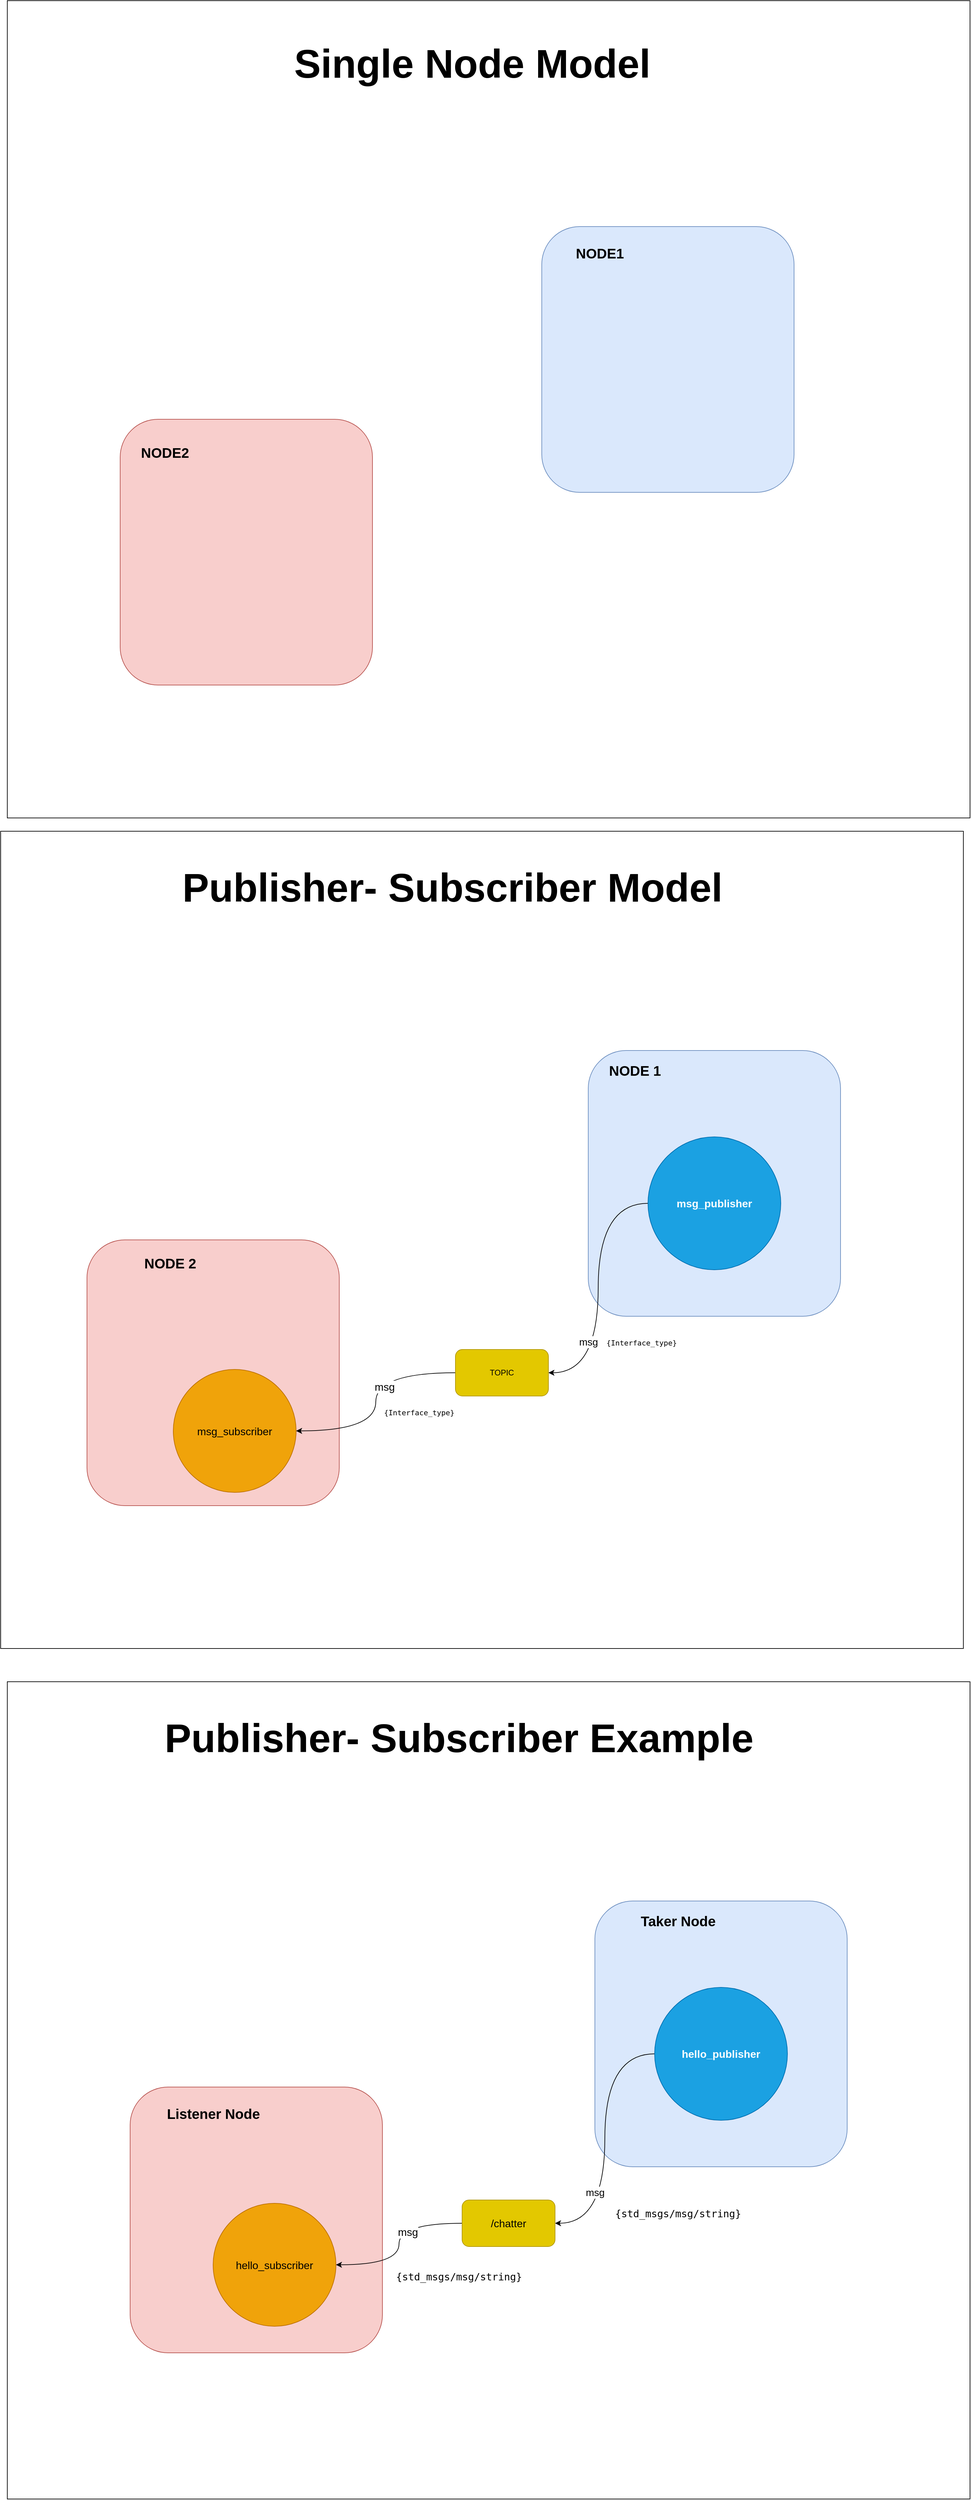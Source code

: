 <mxfile>
    <diagram id="6SdW7Xw68i-UTDWBZWGj" name="1-simple-pub-sub">
        <mxGraphModel dx="3374" dy="3336" grid="1" gridSize="10" guides="1" tooltips="1" connect="1" arrows="1" fold="1" page="1" pageScale="1" pageWidth="850" pageHeight="1100" math="0" shadow="0">
            <root>
                <mxCell id="0"/>
                <mxCell id="1" parent="0"/>
                <mxCell id="15" value="" style="whiteSpace=wrap;html=1;fontFamily=Helvetica;fontSize=11;fontColor=default;labelBackgroundColor=default;movable=1;resizable=1;rotatable=1;deletable=1;editable=1;locked=0;connectable=1;" vertex="1" parent="1">
                    <mxGeometry x="-390" width="1450" height="1230" as="geometry"/>
                </mxCell>
                <mxCell id="11" value="" style="rounded=1;whiteSpace=wrap;html=1;fontFamily=Helvetica;fontSize=11;labelBackgroundColor=default;fillColor=#f8cecc;strokeColor=#b85450;" vertex="1" parent="1">
                    <mxGeometry x="-260" y="615" width="380" height="400" as="geometry"/>
                </mxCell>
                <mxCell id="10" value="" style="rounded=1;whiteSpace=wrap;html=1;fontFamily=Helvetica;fontSize=11;labelBackgroundColor=default;fillColor=#dae8fc;strokeColor=#6c8ebf;" vertex="1" parent="1">
                    <mxGeometry x="495" y="330" width="380" height="400" as="geometry"/>
                </mxCell>
                <mxCell id="5" style="edgeStyle=orthogonalEdgeStyle;html=1;exitX=0;exitY=0.5;exitDx=0;exitDy=0;entryX=1;entryY=0.5;entryDx=0;entryDy=0;curved=1;" edge="1" parent="1" source="2" target="4">
                    <mxGeometry relative="1" as="geometry"/>
                </mxCell>
                <mxCell id="13" value="msg" style="edgeLabel;html=1;align=center;verticalAlign=middle;resizable=0;points=[];fontFamily=Helvetica;fontSize=15;fontColor=default;labelBackgroundColor=default;" vertex="1" connectable="0" parent="5">
                    <mxGeometry x="0.17" y="-1" relative="1" as="geometry">
                        <mxPoint x="-14" y="46" as="offset"/>
                    </mxGeometry>
                </mxCell>
                <mxCell id="2" value="msg_publisher" style="ellipse;whiteSpace=wrap;html=1;fillColor=#1ba1e2;strokeColor=#006EAF;fontColor=#ffffff;fontSize=16;fontStyle=1" vertex="1" parent="1">
                    <mxGeometry x="585" y="460" width="200" height="200" as="geometry"/>
                </mxCell>
                <mxCell id="3" value="msg_subscriber" style="ellipse;whiteSpace=wrap;html=1;fillColor=#f0a30a;fontColor=#000000;strokeColor=#BD7000;fontSize=16;" vertex="1" parent="1">
                    <mxGeometry x="-130" y="810" width="185" height="185" as="geometry"/>
                </mxCell>
                <mxCell id="6" style="edgeStyle=orthogonalEdgeStyle;html=1;entryX=1;entryY=0.5;entryDx=0;entryDy=0;curved=1;" edge="1" parent="1" source="4" target="3">
                    <mxGeometry relative="1" as="geometry"/>
                </mxCell>
                <mxCell id="14" value="msg" style="edgeLabel;html=1;align=center;verticalAlign=middle;resizable=0;points=[];fontFamily=Helvetica;fontSize=16;fontColor=default;labelBackgroundColor=default;" vertex="1" connectable="0" parent="6">
                    <mxGeometry x="-0.143" y="13" relative="1" as="geometry">
                        <mxPoint as="offset"/>
                    </mxGeometry>
                </mxCell>
                <mxCell id="4" value="TOPIC" style="rounded=1;whiteSpace=wrap;html=1;fillColor=#e3c800;strokeColor=#B09500;fontColor=#000000;" vertex="1" parent="1">
                    <mxGeometry x="295" y="780" width="140" height="70" as="geometry"/>
                </mxCell>
                <mxCell id="9" value="&lt;span&gt;NODE 1&lt;/span&gt;" style="text;html=1;align=center;verticalAlign=middle;resizable=0;points=[];autosize=1;strokeColor=none;fillColor=none;fontFamily=Helvetica;fontSize=21;fontColor=default;labelBackgroundColor=none;strokeWidth=3;fontStyle=1" vertex="1" parent="1">
                    <mxGeometry x="515" y="340" width="100" height="40" as="geometry"/>
                </mxCell>
                <mxCell id="12" value="&lt;span&gt;NODE 2&lt;/span&gt;" style="text;html=1;align=center;verticalAlign=middle;resizable=0;points=[];autosize=1;strokeColor=none;fillColor=none;fontFamily=Helvetica;fontSize=21;fontColor=default;labelBackgroundColor=none;strokeWidth=3;fontStyle=1" vertex="1" parent="1">
                    <mxGeometry x="-185" y="630" width="100" height="40" as="geometry"/>
                </mxCell>
                <mxCell id="16" value="&lt;h1&gt;&lt;font&gt;Publisher- Subscriber Model&lt;/font&gt;&lt;/h1&gt;" style="text;html=1;align=center;verticalAlign=middle;resizable=0;points=[];autosize=1;strokeColor=none;fillColor=none;fontFamily=Helvetica;fontSize=30;fontColor=default;labelBackgroundColor=default;" vertex="1" parent="1">
                    <mxGeometry x="-130" width="840" height="170" as="geometry"/>
                </mxCell>
                <mxCell id="31" value="" style="whiteSpace=wrap;html=1;fontFamily=Helvetica;fontSize=11;fontColor=default;labelBackgroundColor=default;movable=1;resizable=1;rotatable=1;deletable=1;editable=1;locked=0;connectable=1;" vertex="1" parent="1">
                    <mxGeometry x="-380" y="1280" width="1450" height="1230" as="geometry"/>
                </mxCell>
                <mxCell id="32" value="" style="rounded=1;whiteSpace=wrap;html=1;fontFamily=Helvetica;fontSize=11;labelBackgroundColor=default;fillColor=#f8cecc;strokeColor=#b85450;" vertex="1" parent="1">
                    <mxGeometry x="-195" y="1890" width="380" height="400" as="geometry"/>
                </mxCell>
                <mxCell id="33" value="" style="rounded=1;whiteSpace=wrap;html=1;fontFamily=Helvetica;fontSize=11;labelBackgroundColor=default;fillColor=#dae8fc;strokeColor=#6c8ebf;" vertex="1" parent="1">
                    <mxGeometry x="505" y="1610" width="380" height="400" as="geometry"/>
                </mxCell>
                <mxCell id="34" style="edgeStyle=orthogonalEdgeStyle;html=1;exitX=0;exitY=0.5;exitDx=0;exitDy=0;entryX=1;entryY=0.5;entryDx=0;entryDy=0;curved=1;" edge="1" parent="1" source="36" target="40">
                    <mxGeometry relative="1" as="geometry"/>
                </mxCell>
                <mxCell id="35" value="msg" style="edgeLabel;html=1;align=center;verticalAlign=middle;resizable=0;points=[];fontFamily=Helvetica;fontSize=15;fontColor=default;labelBackgroundColor=default;" vertex="1" connectable="0" parent="34">
                    <mxGeometry x="0.17" y="-1" relative="1" as="geometry">
                        <mxPoint x="-14" y="46" as="offset"/>
                    </mxGeometry>
                </mxCell>
                <mxCell id="36" value="hello_publisher" style="ellipse;whiteSpace=wrap;html=1;fillColor=#1ba1e2;strokeColor=#006EAF;fontColor=#ffffff;fontSize=16;fontStyle=1" vertex="1" parent="1">
                    <mxGeometry x="595" y="1740" width="200" height="200" as="geometry"/>
                </mxCell>
                <mxCell id="37" value="hello_subscriber" style="ellipse;whiteSpace=wrap;html=1;fillColor=#f0a30a;fontColor=#000000;strokeColor=#BD7000;fontSize=16;" vertex="1" parent="1">
                    <mxGeometry x="-70" y="2065" width="185" height="185" as="geometry"/>
                </mxCell>
                <mxCell id="38" style="edgeStyle=orthogonalEdgeStyle;html=1;entryX=1;entryY=0.5;entryDx=0;entryDy=0;curved=1;" edge="1" parent="1" source="40" target="37">
                    <mxGeometry relative="1" as="geometry"/>
                </mxCell>
                <mxCell id="39" value="msg" style="edgeLabel;html=1;align=center;verticalAlign=middle;resizable=0;points=[];fontFamily=Helvetica;fontSize=16;fontColor=default;labelBackgroundColor=default;" vertex="1" connectable="0" parent="38">
                    <mxGeometry x="-0.143" y="13" relative="1" as="geometry">
                        <mxPoint as="offset"/>
                    </mxGeometry>
                </mxCell>
                <mxCell id="40" value="/chatter" style="rounded=1;whiteSpace=wrap;html=1;fillColor=#e3c800;strokeColor=#B09500;fontColor=#000000;fontSize=16;" vertex="1" parent="1">
                    <mxGeometry x="305" y="2060" width="140" height="70" as="geometry"/>
                </mxCell>
                <mxCell id="41" value="Taker Node" style="text;html=1;align=center;verticalAlign=middle;resizable=0;points=[];autosize=1;strokeColor=none;fillColor=none;fontFamily=Helvetica;fontSize=21;fontColor=default;labelBackgroundColor=none;strokeWidth=3;fontStyle=1" vertex="1" parent="1">
                    <mxGeometry x="565" y="1620" width="130" height="40" as="geometry"/>
                </mxCell>
                <mxCell id="43" value="&lt;h1&gt;&lt;font&gt;Publisher- Subscriber Example&lt;/font&gt;&lt;/h1&gt;" style="text;html=1;align=center;verticalAlign=middle;resizable=0;points=[];autosize=1;strokeColor=none;fillColor=none;fontFamily=Helvetica;fontSize=30;fontColor=default;labelBackgroundColor=default;" vertex="1" parent="1">
                    <mxGeometry x="-155" y="1280" width="910" height="170" as="geometry"/>
                </mxCell>
                <mxCell id="44" value="Listener Node" style="text;html=1;align=center;verticalAlign=middle;resizable=0;points=[];autosize=1;strokeColor=none;fillColor=none;fontFamily=Helvetica;fontSize=21;fontColor=default;labelBackgroundColor=none;strokeWidth=3;fontStyle=1" vertex="1" parent="1">
                    <mxGeometry x="-145" y="1910" width="150" height="40" as="geometry"/>
                </mxCell>
                <mxCell id="45" value="&lt;pre&gt;{Interface_type}&lt;/pre&gt;" style="text;html=1;align=center;verticalAlign=middle;resizable=0;points=[];autosize=1;strokeColor=none;fillColor=none;fontFamily=Helvetica;fontSize=11;fontColor=default;labelBackgroundColor=default;" vertex="1" parent="1">
                    <mxGeometry x="510" y="745" width="130" height="50" as="geometry"/>
                </mxCell>
                <mxCell id="46" value="&lt;pre&gt;{Interface_type}&lt;/pre&gt;" style="text;html=1;align=center;verticalAlign=middle;resizable=0;points=[];autosize=1;strokeColor=none;fillColor=none;fontFamily=Helvetica;fontSize=11;fontColor=default;labelBackgroundColor=default;" vertex="1" parent="1">
                    <mxGeometry x="175" y="850" width="130" height="50" as="geometry"/>
                </mxCell>
                <mxCell id="47" value="&lt;pre&gt;{std_msgs/msg/string}&lt;br&gt;&lt;/pre&gt;" style="text;html=1;align=center;verticalAlign=middle;resizable=0;points=[];autosize=1;strokeColor=none;fillColor=none;fontFamily=Helvetica;fontSize=15;fontColor=default;labelBackgroundColor=default;" vertex="1" parent="1">
                    <mxGeometry x="525" y="2050" width="210" height="60" as="geometry"/>
                </mxCell>
                <mxCell id="49" value="&lt;pre&gt;{std_msgs/msg/string}&lt;br&gt;&lt;/pre&gt;" style="text;html=1;align=center;verticalAlign=middle;resizable=0;points=[];autosize=1;strokeColor=none;fillColor=none;fontFamily=Helvetica;fontSize=15;fontColor=default;labelBackgroundColor=default;" vertex="1" parent="1">
                    <mxGeometry x="195" y="2145" width="210" height="60" as="geometry"/>
                </mxCell>
                <mxCell id="50" value="" style="whiteSpace=wrap;html=1;fontFamily=Helvetica;fontSize=11;fontColor=default;labelBackgroundColor=default;movable=1;resizable=1;rotatable=1;deletable=1;editable=1;locked=0;connectable=1;" vertex="1" parent="1">
                    <mxGeometry x="-380" y="-1250" width="1450" height="1230" as="geometry"/>
                </mxCell>
                <mxCell id="52" value="" style="rounded=1;whiteSpace=wrap;html=1;fontFamily=Helvetica;fontSize=11;labelBackgroundColor=default;fillColor=#dae8fc;strokeColor=#6c8ebf;" vertex="1" parent="1">
                    <mxGeometry x="425" y="-910" width="380" height="400" as="geometry"/>
                </mxCell>
                <mxCell id="60" value="&lt;span&gt;NODE1&amp;nbsp;&lt;/span&gt;" style="text;html=1;align=center;verticalAlign=middle;resizable=0;points=[];autosize=1;strokeColor=none;fillColor=none;fontFamily=Helvetica;fontSize=21;fontColor=default;labelBackgroundColor=none;strokeWidth=3;fontStyle=1" vertex="1" parent="1">
                    <mxGeometry x="465" y="-890" width="100" height="40" as="geometry"/>
                </mxCell>
                <mxCell id="62" value="&lt;h1&gt;&lt;font&gt;Single Node Model&lt;/font&gt;&lt;/h1&gt;" style="text;html=1;align=center;verticalAlign=middle;resizable=0;points=[];autosize=1;strokeColor=none;fillColor=none;fontFamily=Helvetica;fontSize=30;fontColor=default;labelBackgroundColor=default;" vertex="1" parent="1">
                    <mxGeometry x="40" y="-1240" width="560" height="170" as="geometry"/>
                </mxCell>
                <mxCell id="73" value="" style="group" vertex="1" connectable="0" parent="1">
                    <mxGeometry x="-210" y="-620" width="380" height="400" as="geometry"/>
                </mxCell>
                <mxCell id="72" value="" style="rounded=1;whiteSpace=wrap;html=1;fontFamily=Helvetica;fontSize=11;labelBackgroundColor=default;fillColor=#f8cecc;strokeColor=#b85450;" vertex="1" parent="73">
                    <mxGeometry width="380" height="400" as="geometry"/>
                </mxCell>
                <mxCell id="71" value="&lt;span&gt;NODE2&amp;nbsp;&lt;/span&gt;" style="text;html=1;align=center;verticalAlign=middle;resizable=0;points=[];autosize=1;strokeColor=none;fillColor=none;fontFamily=Helvetica;fontSize=21;fontColor=default;labelBackgroundColor=none;strokeWidth=3;fontStyle=1" vertex="1" parent="73">
                    <mxGeometry x="20" y="30" width="100" height="40" as="geometry"/>
                </mxCell>
            </root>
        </mxGraphModel>
    </diagram>
</mxfile>